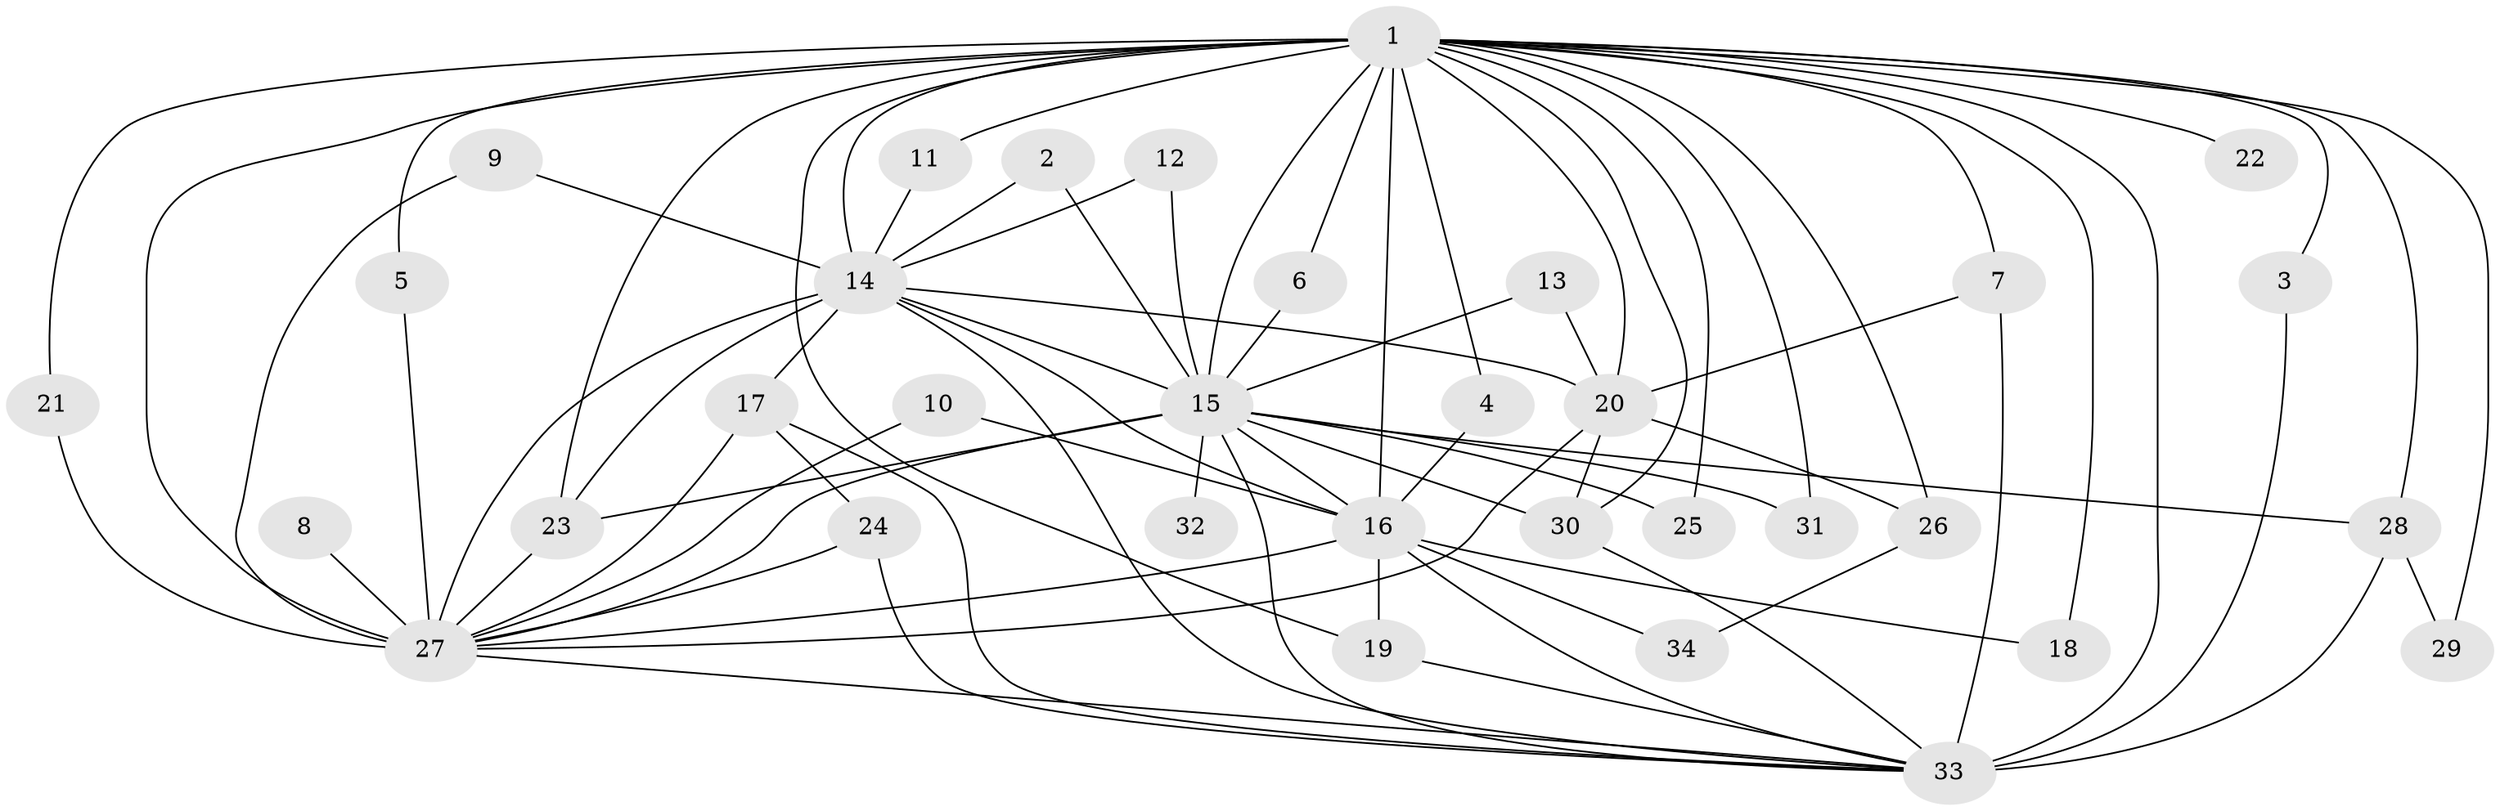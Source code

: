 // original degree distribution, {20: 0.029411764705882353, 17: 0.014705882352941176, 18: 0.029411764705882353, 22: 0.014705882352941176, 14: 0.029411764705882353, 15: 0.029411764705882353, 4: 0.1323529411764706, 2: 0.5588235294117647, 3: 0.1323529411764706, 5: 0.029411764705882353}
// Generated by graph-tools (version 1.1) at 2025/49/03/09/25 03:49:37]
// undirected, 34 vertices, 78 edges
graph export_dot {
graph [start="1"]
  node [color=gray90,style=filled];
  1;
  2;
  3;
  4;
  5;
  6;
  7;
  8;
  9;
  10;
  11;
  12;
  13;
  14;
  15;
  16;
  17;
  18;
  19;
  20;
  21;
  22;
  23;
  24;
  25;
  26;
  27;
  28;
  29;
  30;
  31;
  32;
  33;
  34;
  1 -- 3 [weight=1.0];
  1 -- 4 [weight=1.0];
  1 -- 5 [weight=1.0];
  1 -- 6 [weight=1.0];
  1 -- 7 [weight=2.0];
  1 -- 11 [weight=1.0];
  1 -- 14 [weight=5.0];
  1 -- 15 [weight=4.0];
  1 -- 16 [weight=4.0];
  1 -- 18 [weight=2.0];
  1 -- 19 [weight=3.0];
  1 -- 20 [weight=1.0];
  1 -- 21 [weight=1.0];
  1 -- 22 [weight=2.0];
  1 -- 23 [weight=1.0];
  1 -- 25 [weight=1.0];
  1 -- 26 [weight=2.0];
  1 -- 27 [weight=9.0];
  1 -- 28 [weight=3.0];
  1 -- 29 [weight=1.0];
  1 -- 30 [weight=1.0];
  1 -- 31 [weight=1.0];
  1 -- 33 [weight=5.0];
  2 -- 14 [weight=1.0];
  2 -- 15 [weight=1.0];
  3 -- 33 [weight=1.0];
  4 -- 16 [weight=1.0];
  5 -- 27 [weight=1.0];
  6 -- 15 [weight=1.0];
  7 -- 20 [weight=1.0];
  7 -- 33 [weight=2.0];
  8 -- 27 [weight=2.0];
  9 -- 14 [weight=1.0];
  9 -- 27 [weight=1.0];
  10 -- 16 [weight=1.0];
  10 -- 27 [weight=1.0];
  11 -- 14 [weight=1.0];
  12 -- 14 [weight=2.0];
  12 -- 15 [weight=1.0];
  13 -- 15 [weight=1.0];
  13 -- 20 [weight=1.0];
  14 -- 15 [weight=1.0];
  14 -- 16 [weight=1.0];
  14 -- 17 [weight=2.0];
  14 -- 20 [weight=2.0];
  14 -- 23 [weight=1.0];
  14 -- 27 [weight=2.0];
  14 -- 33 [weight=1.0];
  15 -- 16 [weight=1.0];
  15 -- 23 [weight=1.0];
  15 -- 25 [weight=1.0];
  15 -- 27 [weight=2.0];
  15 -- 28 [weight=1.0];
  15 -- 30 [weight=1.0];
  15 -- 31 [weight=1.0];
  15 -- 32 [weight=3.0];
  15 -- 33 [weight=1.0];
  16 -- 18 [weight=1.0];
  16 -- 19 [weight=2.0];
  16 -- 27 [weight=2.0];
  16 -- 33 [weight=1.0];
  16 -- 34 [weight=1.0];
  17 -- 24 [weight=1.0];
  17 -- 27 [weight=2.0];
  17 -- 33 [weight=1.0];
  19 -- 33 [weight=1.0];
  20 -- 26 [weight=1.0];
  20 -- 27 [weight=1.0];
  20 -- 30 [weight=1.0];
  21 -- 27 [weight=1.0];
  23 -- 27 [weight=1.0];
  24 -- 27 [weight=1.0];
  24 -- 33 [weight=1.0];
  26 -- 34 [weight=1.0];
  27 -- 33 [weight=2.0];
  28 -- 29 [weight=1.0];
  28 -- 33 [weight=1.0];
  30 -- 33 [weight=1.0];
}
